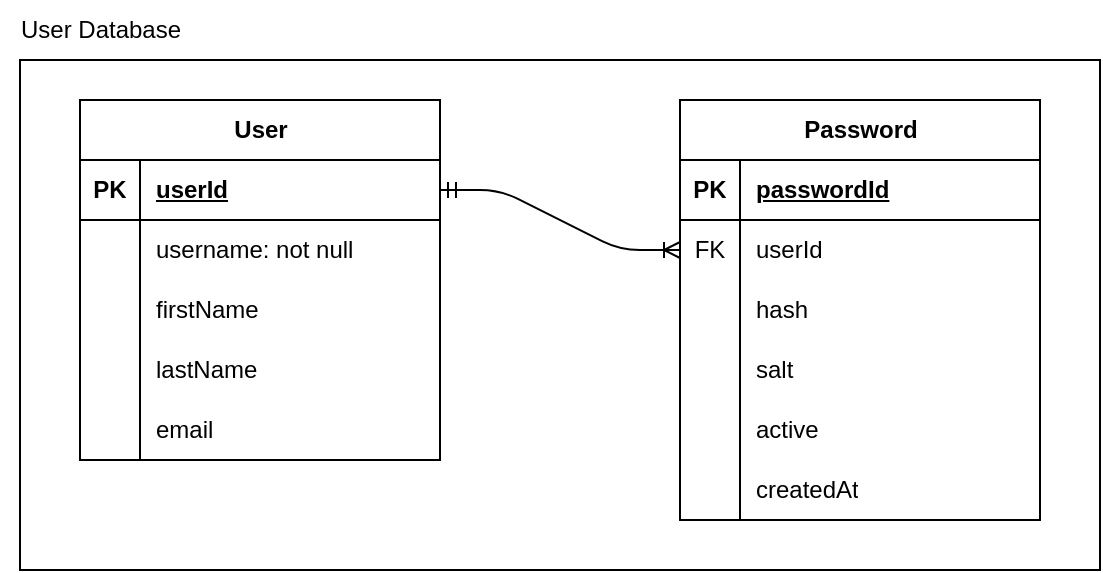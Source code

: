 <mxfile>
    <diagram name="Page-1" id="WxA0bYyBDUVIfOxkz4wJ">
        <mxGraphModel dx="1034" dy="779" grid="1" gridSize="10" guides="1" tooltips="1" connect="1" arrows="1" fold="1" page="1" pageScale="1" pageWidth="850" pageHeight="1100" math="0" shadow="0">
            <root>
                <mxCell id="0"/>
                <mxCell id="1" parent="0"/>
                <mxCell id="28" value="" style="rounded=0;whiteSpace=wrap;html=1;" parent="1" vertex="1">
                    <mxGeometry x="40" y="75" width="540" height="255" as="geometry"/>
                </mxCell>
                <object label="&lt;div&gt;User&lt;/div&gt;" id="dI0X3h4vYkIRoIHJzhF7-1">
                    <mxCell style="shape=table;startSize=30;container=1;collapsible=1;childLayout=tableLayout;fixedRows=1;rowLines=0;fontStyle=1;align=center;resizeLast=1;html=1;movable=1;resizable=1;rotatable=1;deletable=1;editable=1;connectable=1;" parent="1" vertex="1">
                        <mxGeometry x="70" y="95" width="180" height="180" as="geometry">
                            <mxRectangle x="370" y="150" width="70" height="30" as="alternateBounds"/>
                        </mxGeometry>
                    </mxCell>
                </object>
                <mxCell id="dI0X3h4vYkIRoIHJzhF7-2" value="" style="shape=tableRow;horizontal=0;startSize=0;swimlaneHead=0;swimlaneBody=0;fillColor=none;collapsible=0;dropTarget=0;points=[[0,0.5],[1,0.5]];portConstraint=eastwest;top=0;left=0;right=0;bottom=1;movable=1;resizable=1;rotatable=1;deletable=1;editable=1;connectable=1;" parent="dI0X3h4vYkIRoIHJzhF7-1" vertex="1">
                    <mxGeometry y="30" width="180" height="30" as="geometry"/>
                </mxCell>
                <mxCell id="dI0X3h4vYkIRoIHJzhF7-3" value="PK" style="shape=partialRectangle;connectable=1;fillColor=none;top=0;left=0;bottom=0;right=0;fontStyle=1;overflow=hidden;whiteSpace=wrap;html=1;movable=1;resizable=1;rotatable=1;deletable=1;editable=1;" parent="dI0X3h4vYkIRoIHJzhF7-2" vertex="1">
                    <mxGeometry width="30" height="30" as="geometry">
                        <mxRectangle width="30" height="30" as="alternateBounds"/>
                    </mxGeometry>
                </mxCell>
                <mxCell id="dI0X3h4vYkIRoIHJzhF7-4" value="userId" style="shape=partialRectangle;connectable=1;fillColor=none;top=0;left=0;bottom=0;right=0;align=left;spacingLeft=6;fontStyle=5;overflow=hidden;whiteSpace=wrap;html=1;movable=1;resizable=1;rotatable=1;deletable=1;editable=1;" parent="dI0X3h4vYkIRoIHJzhF7-2" vertex="1">
                    <mxGeometry x="30" width="150" height="30" as="geometry">
                        <mxRectangle width="150" height="30" as="alternateBounds"/>
                    </mxGeometry>
                </mxCell>
                <mxCell id="dI0X3h4vYkIRoIHJzhF7-27" value="" style="shape=tableRow;horizontal=0;startSize=0;swimlaneHead=0;swimlaneBody=0;fillColor=none;collapsible=0;dropTarget=0;points=[[0,0.5],[1,0.5]];portConstraint=eastwest;top=0;left=0;right=0;bottom=0;movable=1;resizable=1;rotatable=1;deletable=1;editable=1;connectable=1;" parent="dI0X3h4vYkIRoIHJzhF7-1" vertex="1">
                    <mxGeometry y="60" width="180" height="30" as="geometry"/>
                </mxCell>
                <mxCell id="dI0X3h4vYkIRoIHJzhF7-28" value="" style="shape=partialRectangle;connectable=1;fillColor=none;top=0;left=0;bottom=0;right=0;editable=1;overflow=hidden;whiteSpace=wrap;html=1;movable=1;resizable=1;rotatable=1;deletable=1;" parent="dI0X3h4vYkIRoIHJzhF7-27" vertex="1">
                    <mxGeometry width="30" height="30" as="geometry">
                        <mxRectangle width="30" height="30" as="alternateBounds"/>
                    </mxGeometry>
                </mxCell>
                <mxCell id="dI0X3h4vYkIRoIHJzhF7-29" value="username: not null" style="shape=partialRectangle;connectable=1;fillColor=none;top=0;left=0;bottom=0;right=0;align=left;spacingLeft=6;overflow=hidden;whiteSpace=wrap;html=1;movable=1;resizable=1;rotatable=1;deletable=1;editable=1;" parent="dI0X3h4vYkIRoIHJzhF7-27" vertex="1">
                    <mxGeometry x="30" width="150" height="30" as="geometry">
                        <mxRectangle width="150" height="30" as="alternateBounds"/>
                    </mxGeometry>
                </mxCell>
                <mxCell id="dI0X3h4vYkIRoIHJzhF7-5" value="" style="shape=tableRow;horizontal=0;startSize=0;swimlaneHead=0;swimlaneBody=0;fillColor=none;collapsible=0;dropTarget=0;points=[[0,0.5],[1,0.5]];portConstraint=eastwest;top=0;left=0;right=0;bottom=0;movable=1;resizable=1;rotatable=1;deletable=1;editable=1;connectable=1;" parent="dI0X3h4vYkIRoIHJzhF7-1" vertex="1">
                    <mxGeometry y="90" width="180" height="30" as="geometry"/>
                </mxCell>
                <mxCell id="dI0X3h4vYkIRoIHJzhF7-6" value="" style="shape=partialRectangle;connectable=1;fillColor=none;top=0;left=0;bottom=0;right=0;editable=1;overflow=hidden;whiteSpace=wrap;html=1;movable=1;resizable=1;rotatable=1;deletable=1;" parent="dI0X3h4vYkIRoIHJzhF7-5" vertex="1">
                    <mxGeometry width="30" height="30" as="geometry">
                        <mxRectangle width="30" height="30" as="alternateBounds"/>
                    </mxGeometry>
                </mxCell>
                <mxCell id="dI0X3h4vYkIRoIHJzhF7-7" value="&lt;div&gt;firstName&lt;/div&gt;" style="shape=partialRectangle;connectable=1;fillColor=none;top=0;left=0;bottom=0;right=0;align=left;spacingLeft=6;overflow=hidden;whiteSpace=wrap;html=1;movable=1;resizable=1;rotatable=1;deletable=1;editable=1;" parent="dI0X3h4vYkIRoIHJzhF7-5" vertex="1">
                    <mxGeometry x="30" width="150" height="30" as="geometry">
                        <mxRectangle width="150" height="30" as="alternateBounds"/>
                    </mxGeometry>
                </mxCell>
                <mxCell id="dI0X3h4vYkIRoIHJzhF7-8" value="" style="shape=tableRow;horizontal=0;startSize=0;swimlaneHead=0;swimlaneBody=0;fillColor=none;collapsible=0;dropTarget=0;points=[[0,0.5],[1,0.5]];portConstraint=eastwest;top=0;left=0;right=0;bottom=0;movable=1;resizable=1;rotatable=1;deletable=1;editable=1;connectable=1;" parent="dI0X3h4vYkIRoIHJzhF7-1" vertex="1">
                    <mxGeometry y="120" width="180" height="30" as="geometry"/>
                </mxCell>
                <mxCell id="dI0X3h4vYkIRoIHJzhF7-9" value="" style="shape=partialRectangle;connectable=1;fillColor=none;top=0;left=0;bottom=0;right=0;editable=1;overflow=hidden;whiteSpace=wrap;html=1;movable=1;resizable=1;rotatable=1;deletable=1;" parent="dI0X3h4vYkIRoIHJzhF7-8" vertex="1">
                    <mxGeometry width="30" height="30" as="geometry">
                        <mxRectangle width="30" height="30" as="alternateBounds"/>
                    </mxGeometry>
                </mxCell>
                <mxCell id="dI0X3h4vYkIRoIHJzhF7-10" value="&lt;div&gt;lastName&lt;/div&gt;" style="shape=partialRectangle;connectable=1;fillColor=none;top=0;left=0;bottom=0;right=0;align=left;spacingLeft=6;overflow=hidden;whiteSpace=wrap;html=1;movable=1;resizable=1;rotatable=1;deletable=1;editable=1;" parent="dI0X3h4vYkIRoIHJzhF7-8" vertex="1">
                    <mxGeometry x="30" width="150" height="30" as="geometry">
                        <mxRectangle width="150" height="30" as="alternateBounds"/>
                    </mxGeometry>
                </mxCell>
                <mxCell id="dI0X3h4vYkIRoIHJzhF7-11" value="" style="shape=tableRow;horizontal=0;startSize=0;swimlaneHead=0;swimlaneBody=0;fillColor=none;collapsible=0;dropTarget=0;points=[[0,0.5],[1,0.5]];portConstraint=eastwest;top=0;left=0;right=0;bottom=0;movable=1;resizable=1;rotatable=1;deletable=1;editable=1;connectable=1;" parent="dI0X3h4vYkIRoIHJzhF7-1" vertex="1">
                    <mxGeometry y="150" width="180" height="30" as="geometry"/>
                </mxCell>
                <mxCell id="dI0X3h4vYkIRoIHJzhF7-12" value="" style="shape=partialRectangle;connectable=1;fillColor=none;top=0;left=0;bottom=0;right=0;editable=1;overflow=hidden;whiteSpace=wrap;html=1;movable=1;resizable=1;rotatable=1;deletable=1;" parent="dI0X3h4vYkIRoIHJzhF7-11" vertex="1">
                    <mxGeometry width="30" height="30" as="geometry">
                        <mxRectangle width="30" height="30" as="alternateBounds"/>
                    </mxGeometry>
                </mxCell>
                <mxCell id="dI0X3h4vYkIRoIHJzhF7-13" value="&lt;div&gt;email&lt;/div&gt;" style="shape=partialRectangle;connectable=1;fillColor=none;top=0;left=0;bottom=0;right=0;align=left;spacingLeft=6;overflow=hidden;whiteSpace=wrap;html=1;movable=1;resizable=1;rotatable=1;deletable=1;editable=1;" parent="dI0X3h4vYkIRoIHJzhF7-11" vertex="1">
                    <mxGeometry x="30" width="150" height="30" as="geometry">
                        <mxRectangle width="150" height="30" as="alternateBounds"/>
                    </mxGeometry>
                </mxCell>
                <mxCell id="dI0X3h4vYkIRoIHJzhF7-30" value="Password" style="shape=table;startSize=30;container=1;collapsible=1;childLayout=tableLayout;fixedRows=1;rowLines=0;fontStyle=1;align=center;resizeLast=1;html=1;movable=1;resizable=1;rotatable=1;deletable=1;editable=1;connectable=1;" parent="1" vertex="1">
                    <mxGeometry x="370" y="95" width="180" height="210" as="geometry"/>
                </mxCell>
                <mxCell id="dI0X3h4vYkIRoIHJzhF7-31" value="" style="shape=tableRow;horizontal=0;startSize=0;swimlaneHead=0;swimlaneBody=0;fillColor=none;collapsible=0;dropTarget=0;points=[[0,0.5],[1,0.5]];portConstraint=eastwest;top=0;left=0;right=0;bottom=1;movable=1;resizable=1;rotatable=1;deletable=1;editable=1;connectable=1;" parent="dI0X3h4vYkIRoIHJzhF7-30" vertex="1">
                    <mxGeometry y="30" width="180" height="30" as="geometry"/>
                </mxCell>
                <mxCell id="dI0X3h4vYkIRoIHJzhF7-32" value="PK" style="shape=partialRectangle;connectable=1;fillColor=none;top=0;left=0;bottom=0;right=0;fontStyle=1;overflow=hidden;whiteSpace=wrap;html=1;movable=1;resizable=1;rotatable=1;deletable=1;editable=1;" parent="dI0X3h4vYkIRoIHJzhF7-31" vertex="1">
                    <mxGeometry width="30" height="30" as="geometry">
                        <mxRectangle width="30" height="30" as="alternateBounds"/>
                    </mxGeometry>
                </mxCell>
                <mxCell id="dI0X3h4vYkIRoIHJzhF7-33" value="passwordId" style="shape=partialRectangle;connectable=1;fillColor=none;top=0;left=0;bottom=0;right=0;align=left;spacingLeft=6;fontStyle=5;overflow=hidden;whiteSpace=wrap;html=1;movable=1;resizable=1;rotatable=1;deletable=1;editable=1;" parent="dI0X3h4vYkIRoIHJzhF7-31" vertex="1">
                    <mxGeometry x="30" width="150" height="30" as="geometry">
                        <mxRectangle width="150" height="30" as="alternateBounds"/>
                    </mxGeometry>
                </mxCell>
                <mxCell id="dI0X3h4vYkIRoIHJzhF7-40" value="" style="shape=tableRow;horizontal=0;startSize=0;swimlaneHead=0;swimlaneBody=0;fillColor=none;collapsible=0;dropTarget=0;points=[[0,0.5],[1,0.5]];portConstraint=eastwest;top=0;left=0;right=0;bottom=0;movable=1;resizable=1;rotatable=1;deletable=1;editable=1;connectable=1;" parent="dI0X3h4vYkIRoIHJzhF7-30" vertex="1">
                    <mxGeometry y="60" width="180" height="30" as="geometry"/>
                </mxCell>
                <mxCell id="dI0X3h4vYkIRoIHJzhF7-41" value="FK" style="shape=partialRectangle;connectable=1;fillColor=none;top=0;left=0;bottom=0;right=0;editable=1;overflow=hidden;whiteSpace=wrap;html=1;movable=1;resizable=1;rotatable=1;deletable=1;" parent="dI0X3h4vYkIRoIHJzhF7-40" vertex="1">
                    <mxGeometry width="30" height="30" as="geometry">
                        <mxRectangle width="30" height="30" as="alternateBounds"/>
                    </mxGeometry>
                </mxCell>
                <mxCell id="dI0X3h4vYkIRoIHJzhF7-42" value="userId" style="shape=partialRectangle;connectable=1;fillColor=none;top=0;left=0;bottom=0;right=0;align=left;spacingLeft=6;overflow=hidden;whiteSpace=wrap;html=1;movable=1;resizable=1;rotatable=1;deletable=1;editable=1;" parent="dI0X3h4vYkIRoIHJzhF7-40" vertex="1">
                    <mxGeometry x="30" width="150" height="30" as="geometry">
                        <mxRectangle width="150" height="30" as="alternateBounds"/>
                    </mxGeometry>
                </mxCell>
                <mxCell id="dI0X3h4vYkIRoIHJzhF7-34" value="" style="shape=tableRow;horizontal=0;startSize=0;swimlaneHead=0;swimlaneBody=0;fillColor=none;collapsible=0;dropTarget=0;points=[[0,0.5],[1,0.5]];portConstraint=eastwest;top=0;left=0;right=0;bottom=0;movable=1;resizable=1;rotatable=1;deletable=1;editable=1;connectable=1;" parent="dI0X3h4vYkIRoIHJzhF7-30" vertex="1">
                    <mxGeometry y="90" width="180" height="30" as="geometry"/>
                </mxCell>
                <mxCell id="dI0X3h4vYkIRoIHJzhF7-35" value="" style="shape=partialRectangle;connectable=1;fillColor=none;top=0;left=0;bottom=0;right=0;editable=1;overflow=hidden;whiteSpace=wrap;html=1;movable=1;resizable=1;rotatable=1;deletable=1;" parent="dI0X3h4vYkIRoIHJzhF7-34" vertex="1">
                    <mxGeometry width="30" height="30" as="geometry">
                        <mxRectangle width="30" height="30" as="alternateBounds"/>
                    </mxGeometry>
                </mxCell>
                <mxCell id="dI0X3h4vYkIRoIHJzhF7-36" value="hash" style="shape=partialRectangle;connectable=1;fillColor=none;top=0;left=0;bottom=0;right=0;align=left;spacingLeft=6;overflow=hidden;whiteSpace=wrap;html=1;movable=1;resizable=1;rotatable=1;deletable=1;editable=1;" parent="dI0X3h4vYkIRoIHJzhF7-34" vertex="1">
                    <mxGeometry x="30" width="150" height="30" as="geometry">
                        <mxRectangle width="150" height="30" as="alternateBounds"/>
                    </mxGeometry>
                </mxCell>
                <mxCell id="30" value="" style="shape=tableRow;horizontal=0;startSize=0;swimlaneHead=0;swimlaneBody=0;fillColor=none;collapsible=0;dropTarget=0;points=[[0,0.5],[1,0.5]];portConstraint=eastwest;top=0;left=0;right=0;bottom=0;movable=1;resizable=1;rotatable=1;deletable=1;editable=1;connectable=1;" vertex="1" parent="dI0X3h4vYkIRoIHJzhF7-30">
                    <mxGeometry y="120" width="180" height="30" as="geometry"/>
                </mxCell>
                <mxCell id="31" value="" style="shape=partialRectangle;connectable=1;fillColor=none;top=0;left=0;bottom=0;right=0;editable=1;overflow=hidden;whiteSpace=wrap;html=1;movable=1;resizable=1;rotatable=1;deletable=1;" vertex="1" parent="30">
                    <mxGeometry width="30" height="30" as="geometry">
                        <mxRectangle width="30" height="30" as="alternateBounds"/>
                    </mxGeometry>
                </mxCell>
                <mxCell id="32" value="salt" style="shape=partialRectangle;connectable=1;fillColor=none;top=0;left=0;bottom=0;right=0;align=left;spacingLeft=6;overflow=hidden;whiteSpace=wrap;html=1;movable=1;resizable=1;rotatable=1;deletable=1;editable=1;" vertex="1" parent="30">
                    <mxGeometry x="30" width="150" height="30" as="geometry">
                        <mxRectangle width="150" height="30" as="alternateBounds"/>
                    </mxGeometry>
                </mxCell>
                <mxCell id="dI0X3h4vYkIRoIHJzhF7-37" value="" style="shape=tableRow;horizontal=0;startSize=0;swimlaneHead=0;swimlaneBody=0;fillColor=none;collapsible=0;dropTarget=0;points=[[0,0.5],[1,0.5]];portConstraint=eastwest;top=0;left=0;right=0;bottom=0;movable=1;resizable=1;rotatable=1;deletable=1;editable=1;connectable=1;" parent="dI0X3h4vYkIRoIHJzhF7-30" vertex="1">
                    <mxGeometry y="150" width="180" height="30" as="geometry"/>
                </mxCell>
                <mxCell id="dI0X3h4vYkIRoIHJzhF7-38" value="" style="shape=partialRectangle;connectable=1;fillColor=none;top=0;left=0;bottom=0;right=0;editable=1;overflow=hidden;whiteSpace=wrap;html=1;movable=1;resizable=1;rotatable=1;deletable=1;" parent="dI0X3h4vYkIRoIHJzhF7-37" vertex="1">
                    <mxGeometry width="30" height="30" as="geometry">
                        <mxRectangle width="30" height="30" as="alternateBounds"/>
                    </mxGeometry>
                </mxCell>
                <mxCell id="dI0X3h4vYkIRoIHJzhF7-39" value="active" style="shape=partialRectangle;connectable=1;fillColor=none;top=0;left=0;bottom=0;right=0;align=left;spacingLeft=6;overflow=hidden;whiteSpace=wrap;html=1;movable=1;resizable=1;rotatable=1;deletable=1;editable=1;" parent="dI0X3h4vYkIRoIHJzhF7-37" vertex="1">
                    <mxGeometry x="30" width="150" height="30" as="geometry">
                        <mxRectangle width="150" height="30" as="alternateBounds"/>
                    </mxGeometry>
                </mxCell>
                <mxCell id="2" value="" style="shape=tableRow;horizontal=0;startSize=0;swimlaneHead=0;swimlaneBody=0;fillColor=none;collapsible=0;dropTarget=0;points=[[0,0.5],[1,0.5]];portConstraint=eastwest;top=0;left=0;right=0;bottom=0;movable=1;resizable=1;rotatable=1;deletable=1;editable=1;connectable=1;" parent="dI0X3h4vYkIRoIHJzhF7-30" vertex="1">
                    <mxGeometry y="180" width="180" height="30" as="geometry"/>
                </mxCell>
                <mxCell id="3" value="" style="shape=partialRectangle;connectable=1;fillColor=none;top=0;left=0;bottom=0;right=0;editable=1;overflow=hidden;whiteSpace=wrap;html=1;movable=1;resizable=1;rotatable=1;deletable=1;" parent="2" vertex="1">
                    <mxGeometry width="30" height="30" as="geometry">
                        <mxRectangle width="30" height="30" as="alternateBounds"/>
                    </mxGeometry>
                </mxCell>
                <mxCell id="4" value="createdAt" style="shape=partialRectangle;connectable=1;fillColor=none;top=0;left=0;bottom=0;right=0;align=left;spacingLeft=6;overflow=hidden;whiteSpace=wrap;html=1;movable=1;resizable=1;rotatable=1;deletable=1;editable=1;" parent="2" vertex="1">
                    <mxGeometry x="30" width="150" height="30" as="geometry">
                        <mxRectangle width="150" height="30" as="alternateBounds"/>
                    </mxGeometry>
                </mxCell>
                <mxCell id="11" value="" style="edgeStyle=entityRelationEdgeStyle;fontSize=12;html=1;endArrow=ERoneToMany;startArrow=ERmandOne;elbow=vertical;exitX=1;exitY=0.5;exitDx=0;exitDy=0;entryX=0;entryY=0.5;entryDx=0;entryDy=0;movable=1;resizable=1;rotatable=1;deletable=1;editable=1;connectable=1;" parent="1" source="dI0X3h4vYkIRoIHJzhF7-2" target="dI0X3h4vYkIRoIHJzhF7-40" edge="1">
                    <mxGeometry width="100" height="100" relative="1" as="geometry">
                        <mxPoint x="260" y="140" as="sourcePoint"/>
                        <mxPoint x="360" y="205" as="targetPoint"/>
                    </mxGeometry>
                </mxCell>
                <mxCell id="29" value="User Database" style="text;html=1;align=center;verticalAlign=middle;resizable=0;points=[];autosize=1;strokeColor=none;fillColor=none;" parent="1" vertex="1">
                    <mxGeometry x="30" y="45" width="100" height="30" as="geometry"/>
                </mxCell>
            </root>
        </mxGraphModel>
    </diagram>
</mxfile>